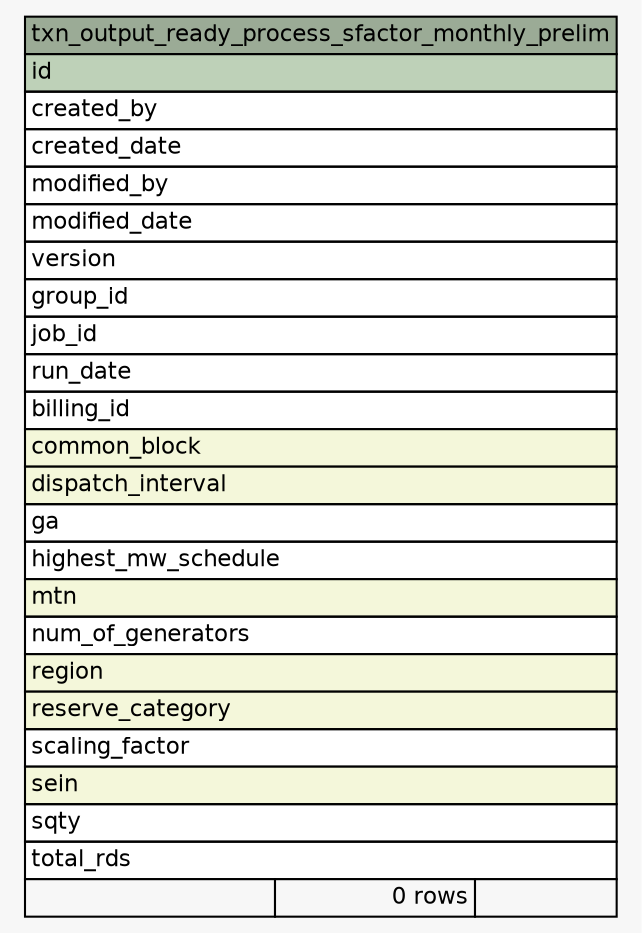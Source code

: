 // dot 2.36.0 on Mac OS X 10.12.5
// SchemaSpy rev 590
digraph "txn_output_ready_process_sfactor_monthly_prelim" {
  graph [
    rankdir="RL"
    bgcolor="#f7f7f7"
    nodesep="0.18"
    ranksep="0.46"
    fontname="Helvetica"
    fontsize="11"
  ];
  node [
    fontname="Helvetica"
    fontsize="11"
    shape="plaintext"
  ];
  edge [
    arrowsize="0.8"
  ];
  "txn_output_ready_process_sfactor_monthly_prelim" [
    label=<
    <TABLE BORDER="0" CELLBORDER="1" CELLSPACING="0" BGCOLOR="#ffffff">
      <TR><TD COLSPAN="3" BGCOLOR="#9bab96" ALIGN="CENTER">txn_output_ready_process_sfactor_monthly_prelim</TD></TR>
      <TR><TD PORT="id" COLSPAN="3" BGCOLOR="#bed1b8" ALIGN="LEFT">id</TD></TR>
      <TR><TD PORT="created_by" COLSPAN="3" ALIGN="LEFT">created_by</TD></TR>
      <TR><TD PORT="created_date" COLSPAN="3" ALIGN="LEFT">created_date</TD></TR>
      <TR><TD PORT="modified_by" COLSPAN="3" ALIGN="LEFT">modified_by</TD></TR>
      <TR><TD PORT="modified_date" COLSPAN="3" ALIGN="LEFT">modified_date</TD></TR>
      <TR><TD PORT="version" COLSPAN="3" ALIGN="LEFT">version</TD></TR>
      <TR><TD PORT="group_id" COLSPAN="3" ALIGN="LEFT">group_id</TD></TR>
      <TR><TD PORT="job_id" COLSPAN="3" ALIGN="LEFT">job_id</TD></TR>
      <TR><TD PORT="run_date" COLSPAN="3" ALIGN="LEFT">run_date</TD></TR>
      <TR><TD PORT="billing_id" COLSPAN="3" ALIGN="LEFT">billing_id</TD></TR>
      <TR><TD PORT="common_block" COLSPAN="3" BGCOLOR="#f4f7da" ALIGN="LEFT">common_block</TD></TR>
      <TR><TD PORT="dispatch_interval" COLSPAN="3" BGCOLOR="#f4f7da" ALIGN="LEFT">dispatch_interval</TD></TR>
      <TR><TD PORT="ga" COLSPAN="3" ALIGN="LEFT">ga</TD></TR>
      <TR><TD PORT="highest_mw_schedule" COLSPAN="3" ALIGN="LEFT">highest_mw_schedule</TD></TR>
      <TR><TD PORT="mtn" COLSPAN="3" BGCOLOR="#f4f7da" ALIGN="LEFT">mtn</TD></TR>
      <TR><TD PORT="num_of_generators" COLSPAN="3" ALIGN="LEFT">num_of_generators</TD></TR>
      <TR><TD PORT="region" COLSPAN="3" BGCOLOR="#f4f7da" ALIGN="LEFT">region</TD></TR>
      <TR><TD PORT="reserve_category" COLSPAN="3" BGCOLOR="#f4f7da" ALIGN="LEFT">reserve_category</TD></TR>
      <TR><TD PORT="scaling_factor" COLSPAN="3" ALIGN="LEFT">scaling_factor</TD></TR>
      <TR><TD PORT="sein" COLSPAN="3" BGCOLOR="#f4f7da" ALIGN="LEFT">sein</TD></TR>
      <TR><TD PORT="sqty" COLSPAN="3" ALIGN="LEFT">sqty</TD></TR>
      <TR><TD PORT="total_rds" COLSPAN="3" ALIGN="LEFT">total_rds</TD></TR>
      <TR><TD ALIGN="LEFT" BGCOLOR="#f7f7f7">  </TD><TD ALIGN="RIGHT" BGCOLOR="#f7f7f7">0 rows</TD><TD ALIGN="RIGHT" BGCOLOR="#f7f7f7">  </TD></TR>
    </TABLE>>
    URL="tables/txn_output_ready_process_sfactor_monthly_prelim.html"
    tooltip="txn_output_ready_process_sfactor_monthly_prelim"
  ];
}
